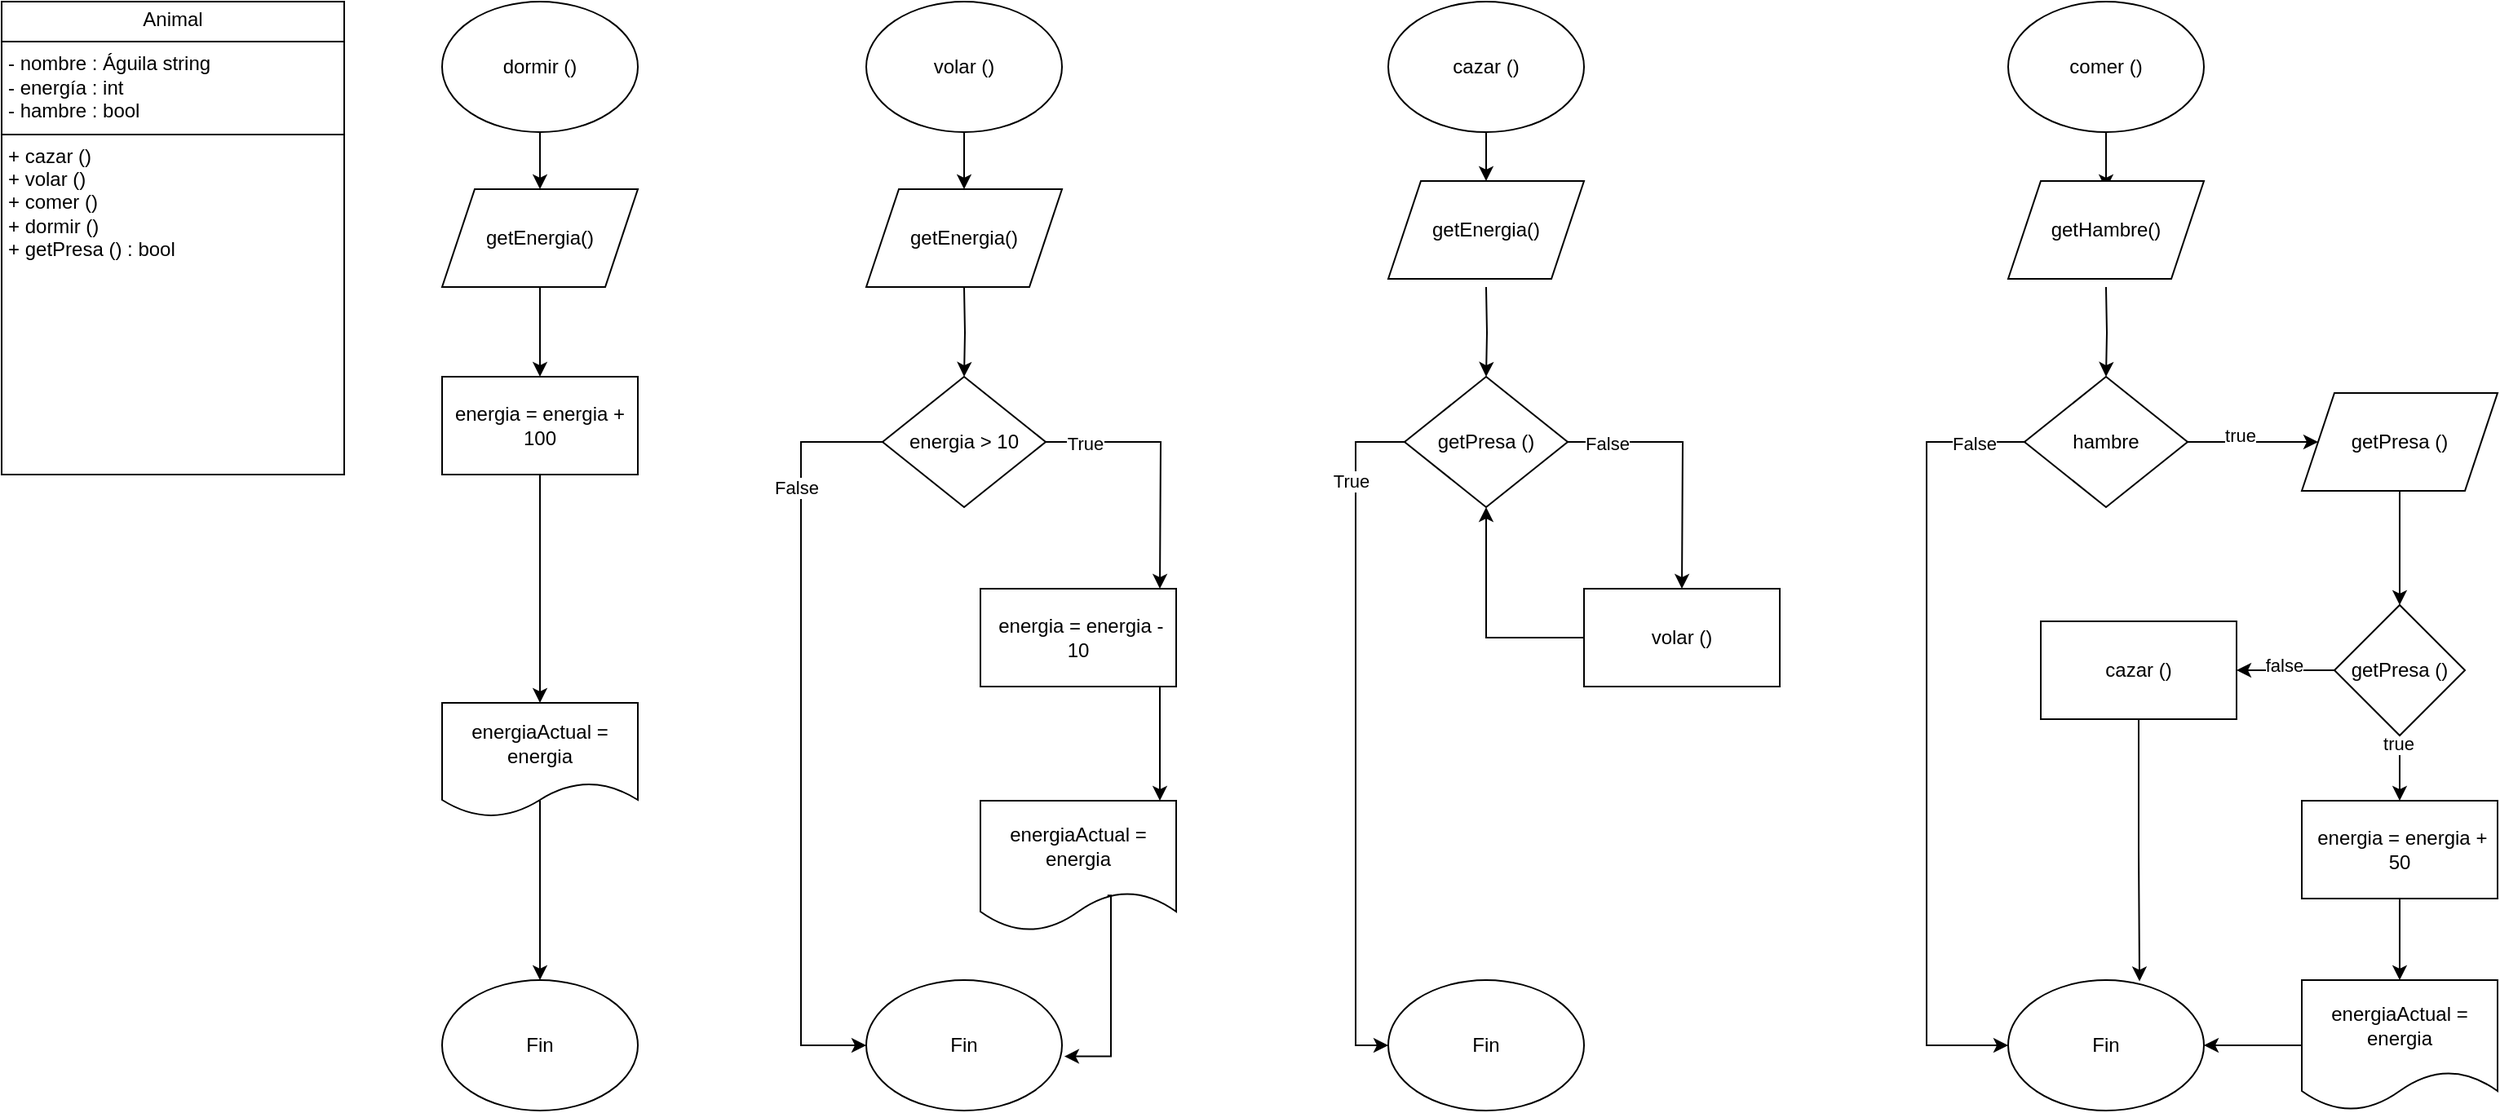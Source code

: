 <mxfile version="24.3.0" type="device">
  <diagram name="Página-1" id="8_VudEdwx_m8_PZz2E9i">
    <mxGraphModel dx="2185" dy="1170" grid="1" gridSize="10" guides="1" tooltips="1" connect="1" arrows="1" fold="1" page="1" pageScale="1" pageWidth="827" pageHeight="1169" math="0" shadow="0">
      <root>
        <mxCell id="0" />
        <mxCell id="1" parent="0" />
        <mxCell id="j6mt6SIDiqW9d804oy0L-1" value="&lt;p style=&quot;margin:0px;margin-top:4px;text-align:center;&quot;&gt;Animal&lt;/p&gt;&lt;hr size=&quot;1&quot; style=&quot;border-style:solid;&quot;&gt;&lt;p style=&quot;margin:0px;margin-left:4px;&quot;&gt;- nombre : Águila string&lt;/p&gt;&lt;p style=&quot;margin:0px;margin-left:4px;&quot;&gt;- energía : int&lt;/p&gt;&lt;p style=&quot;margin:0px;margin-left:4px;&quot;&gt;- hambre : bool&lt;/p&gt;&lt;hr size=&quot;1&quot; style=&quot;border-style:solid;&quot;&gt;&lt;p style=&quot;margin:0px;margin-left:4px;&quot;&gt;&lt;span style=&quot;background-color: initial;&quot;&gt;+ cazar ()&lt;/span&gt;&lt;br&gt;&lt;/p&gt;&lt;p style=&quot;margin:0px;margin-left:4px;&quot;&gt;+ volar ()&lt;/p&gt;&lt;p style=&quot;margin:0px;margin-left:4px;&quot;&gt;+ comer ()&lt;/p&gt;&lt;p style=&quot;margin:0px;margin-left:4px;&quot;&gt;+ dormir ()&lt;/p&gt;&lt;p style=&quot;margin:0px;margin-left:4px;&quot;&gt;+ getPresa () : bool&lt;/p&gt;" style="verticalAlign=top;align=left;overflow=fill;html=1;whiteSpace=wrap;" vertex="1" parent="1">
          <mxGeometry x="40" y="20" width="210" height="290" as="geometry" />
        </mxCell>
        <mxCell id="j6mt6SIDiqW9d804oy0L-63" value="" style="edgeStyle=orthogonalEdgeStyle;rounded=0;orthogonalLoop=1;jettySize=auto;html=1;" edge="1" parent="1" source="j6mt6SIDiqW9d804oy0L-59">
          <mxGeometry relative="1" as="geometry">
            <mxPoint x="370" y="135" as="targetPoint" />
          </mxGeometry>
        </mxCell>
        <mxCell id="j6mt6SIDiqW9d804oy0L-59" value="dormir ()" style="ellipse;whiteSpace=wrap;html=1;" vertex="1" parent="1">
          <mxGeometry x="310" y="20" width="120" height="80" as="geometry" />
        </mxCell>
        <mxCell id="j6mt6SIDiqW9d804oy0L-65" value="" style="edgeStyle=orthogonalEdgeStyle;rounded=0;orthogonalLoop=1;jettySize=auto;html=1;" edge="1" parent="1">
          <mxGeometry relative="1" as="geometry">
            <mxPoint x="370" y="195" as="sourcePoint" />
            <mxPoint x="370" y="250" as="targetPoint" />
          </mxGeometry>
        </mxCell>
        <mxCell id="j6mt6SIDiqW9d804oy0L-72" value="Fin" style="ellipse;whiteSpace=wrap;html=1;" vertex="1" parent="1">
          <mxGeometry x="310" y="620" width="120" height="80" as="geometry" />
        </mxCell>
        <mxCell id="j6mt6SIDiqW9d804oy0L-124" value="" style="edgeStyle=orthogonalEdgeStyle;rounded=0;orthogonalLoop=1;jettySize=auto;html=1;" edge="1" parent="1" source="j6mt6SIDiqW9d804oy0L-73" target="j6mt6SIDiqW9d804oy0L-123">
          <mxGeometry relative="1" as="geometry" />
        </mxCell>
        <mxCell id="j6mt6SIDiqW9d804oy0L-73" value="energia = energia + 100" style="rounded=0;whiteSpace=wrap;html=1;" vertex="1" parent="1">
          <mxGeometry x="310" y="250" width="120" height="60" as="geometry" />
        </mxCell>
        <mxCell id="j6mt6SIDiqW9d804oy0L-91" value="" style="edgeStyle=orthogonalEdgeStyle;rounded=0;orthogonalLoop=1;jettySize=auto;html=1;" edge="1" parent="1" source="j6mt6SIDiqW9d804oy0L-92">
          <mxGeometry relative="1" as="geometry">
            <mxPoint x="630" y="135" as="targetPoint" />
          </mxGeometry>
        </mxCell>
        <mxCell id="j6mt6SIDiqW9d804oy0L-92" value="volar ()" style="ellipse;whiteSpace=wrap;html=1;" vertex="1" parent="1">
          <mxGeometry x="570" y="20" width="120" height="80" as="geometry" />
        </mxCell>
        <mxCell id="j6mt6SIDiqW9d804oy0L-93" value="" style="edgeStyle=orthogonalEdgeStyle;rounded=0;orthogonalLoop=1;jettySize=auto;html=1;" edge="1" parent="1" target="j6mt6SIDiqW9d804oy0L-99">
          <mxGeometry relative="1" as="geometry">
            <mxPoint x="630" y="195" as="sourcePoint" />
          </mxGeometry>
        </mxCell>
        <mxCell id="j6mt6SIDiqW9d804oy0L-95" value="" style="edgeStyle=orthogonalEdgeStyle;rounded=0;orthogonalLoop=1;jettySize=auto;html=1;entryX=0;entryY=0.5;entryDx=0;entryDy=0;" edge="1" parent="1" target="j6mt6SIDiqW9d804oy0L-100">
          <mxGeometry relative="1" as="geometry">
            <mxPoint x="584.0" y="290.0" as="sourcePoint" />
            <mxPoint x="524" y="480" as="targetPoint" />
            <Array as="points">
              <mxPoint x="530" y="290" />
              <mxPoint x="530" y="660" />
            </Array>
          </mxGeometry>
        </mxCell>
        <mxCell id="j6mt6SIDiqW9d804oy0L-96" value="False" style="edgeLabel;html=1;align=center;verticalAlign=middle;resizable=0;points=[];" vertex="1" connectable="0" parent="j6mt6SIDiqW9d804oy0L-95">
          <mxGeometry x="-0.648" y="-3" relative="1" as="geometry">
            <mxPoint as="offset" />
          </mxGeometry>
        </mxCell>
        <mxCell id="j6mt6SIDiqW9d804oy0L-97" value="" style="edgeStyle=orthogonalEdgeStyle;rounded=0;orthogonalLoop=1;jettySize=auto;html=1;" edge="1" parent="1" source="j6mt6SIDiqW9d804oy0L-99">
          <mxGeometry relative="1" as="geometry">
            <mxPoint x="750.0" y="380" as="targetPoint" />
          </mxGeometry>
        </mxCell>
        <mxCell id="j6mt6SIDiqW9d804oy0L-98" value="True" style="edgeLabel;html=1;align=center;verticalAlign=middle;resizable=0;points=[];" vertex="1" connectable="0" parent="j6mt6SIDiqW9d804oy0L-97">
          <mxGeometry x="-0.71" y="-1" relative="1" as="geometry">
            <mxPoint as="offset" />
          </mxGeometry>
        </mxCell>
        <mxCell id="j6mt6SIDiqW9d804oy0L-99" value="energia &amp;gt; 10" style="rhombus;whiteSpace=wrap;html=1;" vertex="1" parent="1">
          <mxGeometry x="580" y="250" width="100" height="80" as="geometry" />
        </mxCell>
        <mxCell id="j6mt6SIDiqW9d804oy0L-100" value="Fin" style="ellipse;whiteSpace=wrap;html=1;" vertex="1" parent="1">
          <mxGeometry x="570" y="620" width="120" height="80" as="geometry" />
        </mxCell>
        <mxCell id="j6mt6SIDiqW9d804oy0L-127" value="" style="edgeStyle=orthogonalEdgeStyle;rounded=0;orthogonalLoop=1;jettySize=auto;html=1;" edge="1" parent="1">
          <mxGeometry relative="1" as="geometry">
            <mxPoint x="750" y="440" as="sourcePoint" />
            <mxPoint x="750" y="510" as="targetPoint" />
          </mxGeometry>
        </mxCell>
        <mxCell id="j6mt6SIDiqW9d804oy0L-102" value="&amp;nbsp;energia = energia - 10" style="rounded=0;whiteSpace=wrap;html=1;" vertex="1" parent="1">
          <mxGeometry x="640" y="380" width="120" height="60" as="geometry" />
        </mxCell>
        <mxCell id="j6mt6SIDiqW9d804oy0L-149" style="edgeStyle=orthogonalEdgeStyle;rounded=0;orthogonalLoop=1;jettySize=auto;html=1;entryX=0.5;entryY=0;entryDx=0;entryDy=0;" edge="1" parent="1" source="j6mt6SIDiqW9d804oy0L-104" target="j6mt6SIDiqW9d804oy0L-121">
          <mxGeometry relative="1" as="geometry" />
        </mxCell>
        <mxCell id="j6mt6SIDiqW9d804oy0L-104" value="cazar ()" style="ellipse;whiteSpace=wrap;html=1;" vertex="1" parent="1">
          <mxGeometry x="890" y="20" width="120" height="80" as="geometry" />
        </mxCell>
        <mxCell id="j6mt6SIDiqW9d804oy0L-105" value="" style="edgeStyle=orthogonalEdgeStyle;rounded=0;orthogonalLoop=1;jettySize=auto;html=1;" edge="1" parent="1" target="j6mt6SIDiqW9d804oy0L-111">
          <mxGeometry relative="1" as="geometry">
            <mxPoint x="950" y="195" as="sourcePoint" />
          </mxGeometry>
        </mxCell>
        <mxCell id="j6mt6SIDiqW9d804oy0L-107" value="" style="edgeStyle=orthogonalEdgeStyle;rounded=0;orthogonalLoop=1;jettySize=auto;html=1;entryX=0;entryY=0.5;entryDx=0;entryDy=0;" edge="1" parent="1" target="j6mt6SIDiqW9d804oy0L-112">
          <mxGeometry relative="1" as="geometry">
            <mxPoint x="924.0" y="290.0" as="sourcePoint" />
            <mxPoint x="864" y="480" as="targetPoint" />
            <Array as="points">
              <mxPoint x="870" y="290" />
              <mxPoint x="870" y="660" />
            </Array>
          </mxGeometry>
        </mxCell>
        <mxCell id="j6mt6SIDiqW9d804oy0L-108" value="True" style="edgeLabel;html=1;align=center;verticalAlign=middle;resizable=0;points=[];" vertex="1" connectable="0" parent="j6mt6SIDiqW9d804oy0L-107">
          <mxGeometry x="-0.648" y="-3" relative="1" as="geometry">
            <mxPoint as="offset" />
          </mxGeometry>
        </mxCell>
        <mxCell id="j6mt6SIDiqW9d804oy0L-109" value="" style="edgeStyle=orthogonalEdgeStyle;rounded=0;orthogonalLoop=1;jettySize=auto;html=1;" edge="1" parent="1" source="j6mt6SIDiqW9d804oy0L-111">
          <mxGeometry relative="1" as="geometry">
            <mxPoint x="1070.0" y="380" as="targetPoint" />
          </mxGeometry>
        </mxCell>
        <mxCell id="j6mt6SIDiqW9d804oy0L-110" value="False" style="edgeLabel;html=1;align=center;verticalAlign=middle;resizable=0;points=[];" vertex="1" connectable="0" parent="j6mt6SIDiqW9d804oy0L-109">
          <mxGeometry x="-0.71" y="-1" relative="1" as="geometry">
            <mxPoint as="offset" />
          </mxGeometry>
        </mxCell>
        <mxCell id="j6mt6SIDiqW9d804oy0L-111" value="getPresa ()" style="rhombus;whiteSpace=wrap;html=1;" vertex="1" parent="1">
          <mxGeometry x="900" y="250" width="100" height="80" as="geometry" />
        </mxCell>
        <mxCell id="j6mt6SIDiqW9d804oy0L-112" value="Fin" style="ellipse;whiteSpace=wrap;html=1;" vertex="1" parent="1">
          <mxGeometry x="890" y="620" width="120" height="80" as="geometry" />
        </mxCell>
        <mxCell id="j6mt6SIDiqW9d804oy0L-151" style="edgeStyle=orthogonalEdgeStyle;rounded=0;orthogonalLoop=1;jettySize=auto;html=1;entryX=0.5;entryY=1;entryDx=0;entryDy=0;" edge="1" parent="1" source="j6mt6SIDiqW9d804oy0L-114" target="j6mt6SIDiqW9d804oy0L-111">
          <mxGeometry relative="1" as="geometry" />
        </mxCell>
        <mxCell id="j6mt6SIDiqW9d804oy0L-114" value="volar ()" style="rounded=0;whiteSpace=wrap;html=1;" vertex="1" parent="1">
          <mxGeometry x="1010" y="380" width="120" height="60" as="geometry" />
        </mxCell>
        <mxCell id="j6mt6SIDiqW9d804oy0L-119" value="getEnergia()" style="shape=parallelogram;perimeter=parallelogramPerimeter;whiteSpace=wrap;html=1;fixedSize=1;" vertex="1" parent="1">
          <mxGeometry x="310" y="135" width="120" height="60" as="geometry" />
        </mxCell>
        <mxCell id="j6mt6SIDiqW9d804oy0L-120" value="getEnergia()" style="shape=parallelogram;perimeter=parallelogramPerimeter;whiteSpace=wrap;html=1;fixedSize=1;" vertex="1" parent="1">
          <mxGeometry x="570" y="135" width="120" height="60" as="geometry" />
        </mxCell>
        <mxCell id="j6mt6SIDiqW9d804oy0L-121" value="getEnergia()" style="shape=parallelogram;perimeter=parallelogramPerimeter;whiteSpace=wrap;html=1;fixedSize=1;" vertex="1" parent="1">
          <mxGeometry x="890" y="130" width="120" height="60" as="geometry" />
        </mxCell>
        <mxCell id="j6mt6SIDiqW9d804oy0L-148" style="edgeStyle=orthogonalEdgeStyle;rounded=0;orthogonalLoop=1;jettySize=auto;html=1;entryX=0.5;entryY=0;entryDx=0;entryDy=0;exitX=0.461;exitY=0.859;exitDx=0;exitDy=0;exitPerimeter=0;" edge="1" parent="1" source="j6mt6SIDiqW9d804oy0L-123" target="j6mt6SIDiqW9d804oy0L-72">
          <mxGeometry relative="1" as="geometry">
            <Array as="points">
              <mxPoint x="370" y="510" />
            </Array>
          </mxGeometry>
        </mxCell>
        <mxCell id="j6mt6SIDiqW9d804oy0L-123" value="energiaActual = energia" style="shape=document;whiteSpace=wrap;html=1;boundedLbl=1;rounded=0;" vertex="1" parent="1">
          <mxGeometry x="310" y="450" width="120" height="70" as="geometry" />
        </mxCell>
        <mxCell id="j6mt6SIDiqW9d804oy0L-126" value="energiaActual = energia" style="shape=document;whiteSpace=wrap;html=1;boundedLbl=1;rounded=0;" vertex="1" parent="1">
          <mxGeometry x="640" y="510" width="120" height="80" as="geometry" />
        </mxCell>
        <mxCell id="j6mt6SIDiqW9d804oy0L-134" value="" style="edgeStyle=orthogonalEdgeStyle;rounded=0;orthogonalLoop=1;jettySize=auto;html=1;" edge="1" parent="1" source="j6mt6SIDiqW9d804oy0L-135">
          <mxGeometry relative="1" as="geometry">
            <mxPoint x="1330" y="135" as="targetPoint" />
          </mxGeometry>
        </mxCell>
        <mxCell id="j6mt6SIDiqW9d804oy0L-135" value="comer ()" style="ellipse;whiteSpace=wrap;html=1;" vertex="1" parent="1">
          <mxGeometry x="1270" y="20" width="120" height="80" as="geometry" />
        </mxCell>
        <mxCell id="j6mt6SIDiqW9d804oy0L-136" value="" style="edgeStyle=orthogonalEdgeStyle;rounded=0;orthogonalLoop=1;jettySize=auto;html=1;" edge="1" parent="1" target="j6mt6SIDiqW9d804oy0L-141">
          <mxGeometry relative="1" as="geometry">
            <mxPoint x="1330" y="195" as="sourcePoint" />
          </mxGeometry>
        </mxCell>
        <mxCell id="j6mt6SIDiqW9d804oy0L-154" style="edgeStyle=orthogonalEdgeStyle;rounded=0;orthogonalLoop=1;jettySize=auto;html=1;exitX=0;exitY=0.5;exitDx=0;exitDy=0;entryX=0;entryY=0.5;entryDx=0;entryDy=0;" edge="1" parent="1" source="j6mt6SIDiqW9d804oy0L-141" target="j6mt6SIDiqW9d804oy0L-142">
          <mxGeometry relative="1" as="geometry">
            <mxPoint x="1240" y="660" as="targetPoint" />
            <Array as="points">
              <mxPoint x="1220" y="290" />
              <mxPoint x="1220" y="660" />
            </Array>
          </mxGeometry>
        </mxCell>
        <mxCell id="j6mt6SIDiqW9d804oy0L-155" value="False" style="edgeLabel;html=1;align=center;verticalAlign=middle;resizable=0;points=[];" vertex="1" connectable="0" parent="j6mt6SIDiqW9d804oy0L-154">
          <mxGeometry x="-0.873" y="1" relative="1" as="geometry">
            <mxPoint x="-1" as="offset" />
          </mxGeometry>
        </mxCell>
        <mxCell id="j6mt6SIDiqW9d804oy0L-157" value="" style="edgeStyle=orthogonalEdgeStyle;rounded=0;orthogonalLoop=1;jettySize=auto;html=1;" edge="1" parent="1" source="j6mt6SIDiqW9d804oy0L-141" target="j6mt6SIDiqW9d804oy0L-156">
          <mxGeometry relative="1" as="geometry" />
        </mxCell>
        <mxCell id="j6mt6SIDiqW9d804oy0L-158" value="true" style="edgeLabel;html=1;align=center;verticalAlign=middle;resizable=0;points=[];" vertex="1" connectable="0" parent="j6mt6SIDiqW9d804oy0L-157">
          <mxGeometry x="-0.169" y="4" relative="1" as="geometry">
            <mxPoint x="-1" as="offset" />
          </mxGeometry>
        </mxCell>
        <mxCell id="j6mt6SIDiqW9d804oy0L-141" value="hambre" style="rhombus;whiteSpace=wrap;html=1;" vertex="1" parent="1">
          <mxGeometry x="1280" y="250" width="100" height="80" as="geometry" />
        </mxCell>
        <mxCell id="j6mt6SIDiqW9d804oy0L-142" value="Fin" style="ellipse;whiteSpace=wrap;html=1;" vertex="1" parent="1">
          <mxGeometry x="1270" y="620" width="120" height="80" as="geometry" />
        </mxCell>
        <mxCell id="j6mt6SIDiqW9d804oy0L-169" style="edgeStyle=orthogonalEdgeStyle;rounded=0;orthogonalLoop=1;jettySize=auto;html=1;exitX=0.5;exitY=1;exitDx=0;exitDy=0;entryX=0.5;entryY=0;entryDx=0;entryDy=0;" edge="1" parent="1" source="j6mt6SIDiqW9d804oy0L-144" target="j6mt6SIDiqW9d804oy0L-146">
          <mxGeometry relative="1" as="geometry" />
        </mxCell>
        <mxCell id="j6mt6SIDiqW9d804oy0L-144" value="&amp;nbsp;energia = energia + 50" style="rounded=0;whiteSpace=wrap;html=1;" vertex="1" parent="1">
          <mxGeometry x="1450" y="510" width="120" height="60" as="geometry" />
        </mxCell>
        <mxCell id="j6mt6SIDiqW9d804oy0L-145" value="getHambre()" style="shape=parallelogram;perimeter=parallelogramPerimeter;whiteSpace=wrap;html=1;fixedSize=1;" vertex="1" parent="1">
          <mxGeometry x="1270" y="130" width="120" height="60" as="geometry" />
        </mxCell>
        <mxCell id="j6mt6SIDiqW9d804oy0L-170" style="edgeStyle=orthogonalEdgeStyle;rounded=0;orthogonalLoop=1;jettySize=auto;html=1;exitX=0;exitY=0.5;exitDx=0;exitDy=0;entryX=1;entryY=0.5;entryDx=0;entryDy=0;" edge="1" parent="1" source="j6mt6SIDiqW9d804oy0L-146" target="j6mt6SIDiqW9d804oy0L-142">
          <mxGeometry relative="1" as="geometry" />
        </mxCell>
        <mxCell id="j6mt6SIDiqW9d804oy0L-146" value="energiaActual = energia" style="shape=document;whiteSpace=wrap;html=1;boundedLbl=1;rounded=0;" vertex="1" parent="1">
          <mxGeometry x="1450" y="620" width="120" height="80" as="geometry" />
        </mxCell>
        <mxCell id="j6mt6SIDiqW9d804oy0L-150" style="edgeStyle=orthogonalEdgeStyle;rounded=0;orthogonalLoop=1;jettySize=auto;html=1;entryX=1.012;entryY=0.585;entryDx=0;entryDy=0;entryPerimeter=0;exitX=0.649;exitY=0.726;exitDx=0;exitDy=0;exitPerimeter=0;" edge="1" parent="1" source="j6mt6SIDiqW9d804oy0L-126" target="j6mt6SIDiqW9d804oy0L-100">
          <mxGeometry relative="1" as="geometry">
            <Array as="points">
              <mxPoint x="720" y="568" />
              <mxPoint x="720" y="667" />
            </Array>
          </mxGeometry>
        </mxCell>
        <mxCell id="j6mt6SIDiqW9d804oy0L-160" value="" style="edgeStyle=orthogonalEdgeStyle;rounded=0;orthogonalLoop=1;jettySize=auto;html=1;" edge="1" parent="1" source="j6mt6SIDiqW9d804oy0L-156" target="j6mt6SIDiqW9d804oy0L-159">
          <mxGeometry relative="1" as="geometry" />
        </mxCell>
        <mxCell id="j6mt6SIDiqW9d804oy0L-156" value="getPresa ()" style="shape=parallelogram;perimeter=parallelogramPerimeter;whiteSpace=wrap;html=1;fixedSize=1;" vertex="1" parent="1">
          <mxGeometry x="1450" y="260" width="120" height="60" as="geometry" />
        </mxCell>
        <mxCell id="j6mt6SIDiqW9d804oy0L-165" value="" style="edgeStyle=orthogonalEdgeStyle;rounded=0;orthogonalLoop=1;jettySize=auto;html=1;" edge="1" parent="1" source="j6mt6SIDiqW9d804oy0L-159" target="j6mt6SIDiqW9d804oy0L-164">
          <mxGeometry relative="1" as="geometry" />
        </mxCell>
        <mxCell id="j6mt6SIDiqW9d804oy0L-166" value="false" style="edgeLabel;html=1;align=center;verticalAlign=middle;resizable=0;points=[];" vertex="1" connectable="0" parent="j6mt6SIDiqW9d804oy0L-165">
          <mxGeometry x="0.07" y="-3" relative="1" as="geometry">
            <mxPoint x="1" as="offset" />
          </mxGeometry>
        </mxCell>
        <mxCell id="j6mt6SIDiqW9d804oy0L-168" style="edgeStyle=orthogonalEdgeStyle;rounded=0;orthogonalLoop=1;jettySize=auto;html=1;entryX=0.5;entryY=0;entryDx=0;entryDy=0;" edge="1" parent="1" source="j6mt6SIDiqW9d804oy0L-159" target="j6mt6SIDiqW9d804oy0L-144">
          <mxGeometry relative="1" as="geometry" />
        </mxCell>
        <mxCell id="j6mt6SIDiqW9d804oy0L-171" value="true" style="edgeLabel;html=1;align=center;verticalAlign=middle;resizable=0;points=[];" vertex="1" connectable="0" parent="j6mt6SIDiqW9d804oy0L-168">
          <mxGeometry x="-0.782" y="-1" relative="1" as="geometry">
            <mxPoint as="offset" />
          </mxGeometry>
        </mxCell>
        <mxCell id="j6mt6SIDiqW9d804oy0L-159" value="getPresa ()" style="rhombus;whiteSpace=wrap;html=1;" vertex="1" parent="1">
          <mxGeometry x="1470" y="390" width="80" height="80" as="geometry" />
        </mxCell>
        <mxCell id="j6mt6SIDiqW9d804oy0L-164" value="cazar ()" style="whiteSpace=wrap;html=1;" vertex="1" parent="1">
          <mxGeometry x="1290" y="400" width="120" height="60" as="geometry" />
        </mxCell>
        <mxCell id="j6mt6SIDiqW9d804oy0L-167" style="edgeStyle=orthogonalEdgeStyle;rounded=0;orthogonalLoop=1;jettySize=auto;html=1;entryX=0.671;entryY=0.009;entryDx=0;entryDy=0;entryPerimeter=0;" edge="1" parent="1" source="j6mt6SIDiqW9d804oy0L-164" target="j6mt6SIDiqW9d804oy0L-142">
          <mxGeometry relative="1" as="geometry" />
        </mxCell>
      </root>
    </mxGraphModel>
  </diagram>
</mxfile>
